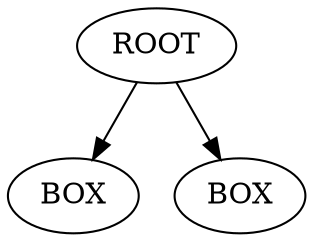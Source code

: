 digraph BVH {
	"0x6000015b8300" [label="ROOT"];
	"0x6000015b8300" -> "0x6000015b8000";
	"0x6000015b8000" [label="BOX"];
	"0x6000015b8300" -> "0x6000015b8200";
	"0x6000015b8200" [label="BOX"];
}

